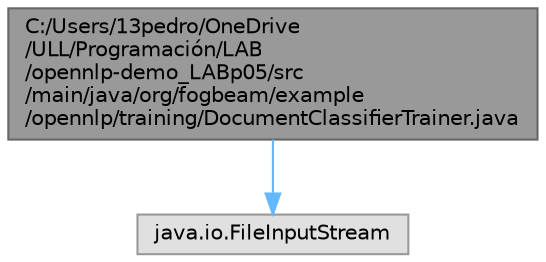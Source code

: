 digraph "C:/Users/13pedro/OneDrive/ULL/Programación/LAB/opennlp-demo_LABp05/src/main/java/org/fogbeam/example/opennlp/training/DocumentClassifierTrainer.java"
{
 // LATEX_PDF_SIZE
  bgcolor="transparent";
  edge [fontname=Helvetica,fontsize=10,labelfontname=Helvetica,labelfontsize=10];
  node [fontname=Helvetica,fontsize=10,shape=box,height=0.2,width=0.4];
  Node1 [id="Node000001",label="C:/Users/13pedro/OneDrive\l/ULL/Programación/LAB\l/opennlp-demo_LABp05/src\l/main/java/org/fogbeam/example\l/opennlp/training/DocumentClassifierTrainer.java",height=0.2,width=0.4,color="gray40", fillcolor="grey60", style="filled", fontcolor="black",tooltip=" "];
  Node1 -> Node2 [id="edge1_Node000001_Node000002",color="steelblue1",style="solid",tooltip=" "];
  Node2 [id="Node000002",label="java.io.FileInputStream",height=0.2,width=0.4,color="grey60", fillcolor="#E0E0E0", style="filled",tooltip=" "];
}
